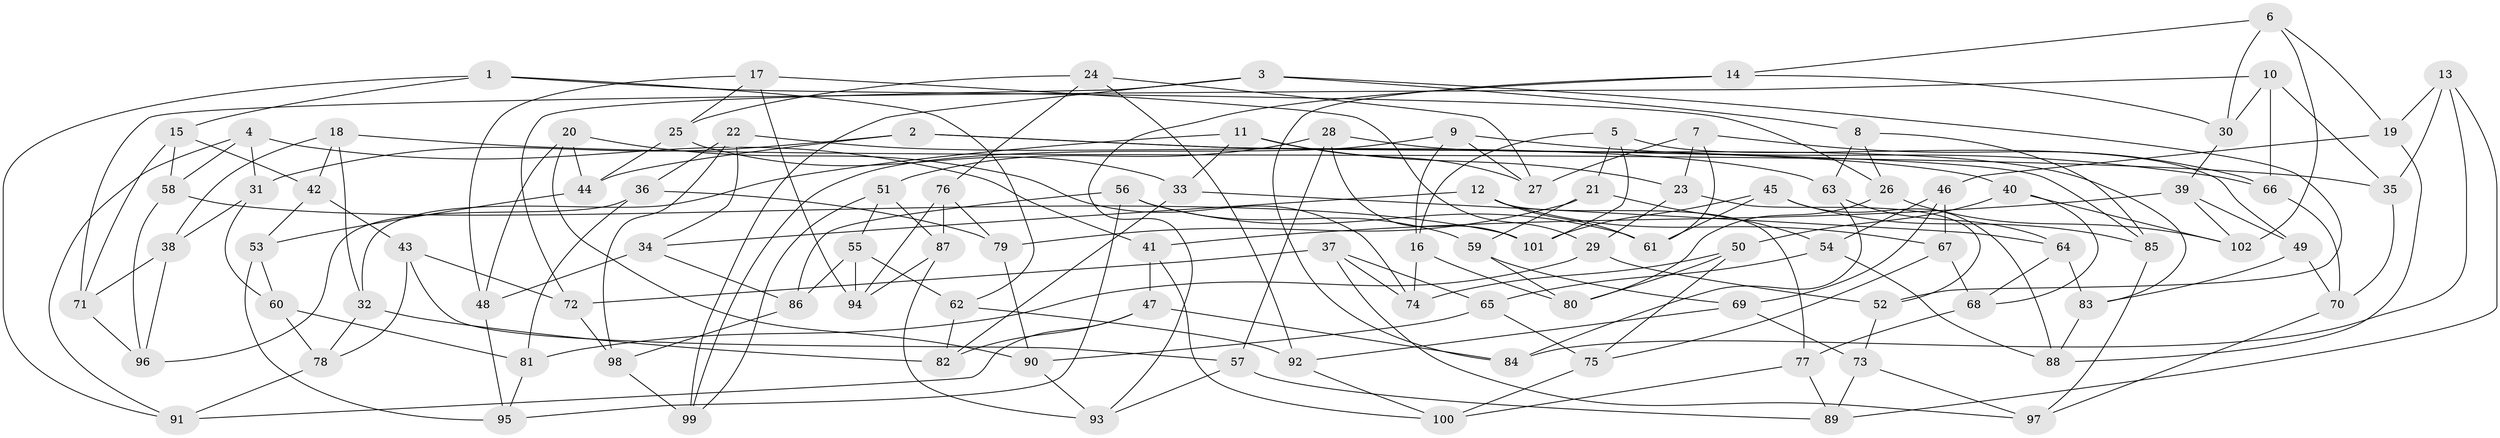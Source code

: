 // coarse degree distribution, {4: 0.40625, 6: 0.5625, 5: 0.03125}
// Generated by graph-tools (version 1.1) at 2025/24/03/03/25 07:24:28]
// undirected, 102 vertices, 204 edges
graph export_dot {
graph [start="1"]
  node [color=gray90,style=filled];
  1;
  2;
  3;
  4;
  5;
  6;
  7;
  8;
  9;
  10;
  11;
  12;
  13;
  14;
  15;
  16;
  17;
  18;
  19;
  20;
  21;
  22;
  23;
  24;
  25;
  26;
  27;
  28;
  29;
  30;
  31;
  32;
  33;
  34;
  35;
  36;
  37;
  38;
  39;
  40;
  41;
  42;
  43;
  44;
  45;
  46;
  47;
  48;
  49;
  50;
  51;
  52;
  53;
  54;
  55;
  56;
  57;
  58;
  59;
  60;
  61;
  62;
  63;
  64;
  65;
  66;
  67;
  68;
  69;
  70;
  71;
  72;
  73;
  74;
  75;
  76;
  77;
  78;
  79;
  80;
  81;
  82;
  83;
  84;
  85;
  86;
  87;
  88;
  89;
  90;
  91;
  92;
  93;
  94;
  95;
  96;
  97;
  98;
  99;
  100;
  101;
  102;
  1 -- 15;
  1 -- 62;
  1 -- 26;
  1 -- 91;
  2 -- 40;
  2 -- 44;
  2 -- 85;
  2 -- 31;
  3 -- 52;
  3 -- 72;
  3 -- 99;
  3 -- 8;
  4 -- 91;
  4 -- 41;
  4 -- 58;
  4 -- 31;
  5 -- 16;
  5 -- 101;
  5 -- 21;
  5 -- 49;
  6 -- 19;
  6 -- 14;
  6 -- 30;
  6 -- 102;
  7 -- 23;
  7 -- 66;
  7 -- 61;
  7 -- 27;
  8 -- 85;
  8 -- 63;
  8 -- 26;
  9 -- 99;
  9 -- 16;
  9 -- 66;
  9 -- 27;
  10 -- 71;
  10 -- 35;
  10 -- 30;
  10 -- 66;
  11 -- 27;
  11 -- 33;
  11 -- 23;
  11 -- 32;
  12 -- 61;
  12 -- 77;
  12 -- 34;
  12 -- 67;
  13 -- 84;
  13 -- 89;
  13 -- 19;
  13 -- 35;
  14 -- 93;
  14 -- 30;
  14 -- 84;
  15 -- 42;
  15 -- 58;
  15 -- 71;
  16 -- 74;
  16 -- 80;
  17 -- 25;
  17 -- 48;
  17 -- 94;
  17 -- 29;
  18 -- 32;
  18 -- 38;
  18 -- 35;
  18 -- 42;
  19 -- 88;
  19 -- 46;
  20 -- 48;
  20 -- 74;
  20 -- 90;
  20 -- 44;
  21 -- 59;
  21 -- 79;
  21 -- 54;
  22 -- 63;
  22 -- 98;
  22 -- 34;
  22 -- 36;
  23 -- 52;
  23 -- 29;
  24 -- 76;
  24 -- 25;
  24 -- 27;
  24 -- 92;
  25 -- 33;
  25 -- 44;
  26 -- 102;
  26 -- 80;
  28 -- 51;
  28 -- 57;
  28 -- 83;
  28 -- 101;
  29 -- 52;
  29 -- 81;
  30 -- 39;
  31 -- 60;
  31 -- 38;
  32 -- 82;
  32 -- 78;
  33 -- 64;
  33 -- 82;
  34 -- 48;
  34 -- 86;
  35 -- 70;
  36 -- 81;
  36 -- 96;
  36 -- 79;
  37 -- 74;
  37 -- 65;
  37 -- 97;
  37 -- 72;
  38 -- 71;
  38 -- 96;
  39 -- 41;
  39 -- 49;
  39 -- 102;
  40 -- 50;
  40 -- 102;
  40 -- 68;
  41 -- 100;
  41 -- 47;
  42 -- 53;
  42 -- 43;
  43 -- 57;
  43 -- 78;
  43 -- 72;
  44 -- 53;
  45 -- 88;
  45 -- 101;
  45 -- 85;
  45 -- 61;
  46 -- 69;
  46 -- 54;
  46 -- 67;
  47 -- 91;
  47 -- 84;
  47 -- 82;
  48 -- 95;
  49 -- 83;
  49 -- 70;
  50 -- 74;
  50 -- 80;
  50 -- 75;
  51 -- 87;
  51 -- 99;
  51 -- 55;
  52 -- 73;
  53 -- 95;
  53 -- 60;
  54 -- 65;
  54 -- 88;
  55 -- 94;
  55 -- 86;
  55 -- 62;
  56 -- 61;
  56 -- 86;
  56 -- 95;
  56 -- 59;
  57 -- 93;
  57 -- 89;
  58 -- 101;
  58 -- 96;
  59 -- 69;
  59 -- 80;
  60 -- 78;
  60 -- 81;
  62 -- 92;
  62 -- 82;
  63 -- 64;
  63 -- 84;
  64 -- 68;
  64 -- 83;
  65 -- 75;
  65 -- 90;
  66 -- 70;
  67 -- 75;
  67 -- 68;
  68 -- 77;
  69 -- 92;
  69 -- 73;
  70 -- 97;
  71 -- 96;
  72 -- 98;
  73 -- 97;
  73 -- 89;
  75 -- 100;
  76 -- 94;
  76 -- 87;
  76 -- 79;
  77 -- 100;
  77 -- 89;
  78 -- 91;
  79 -- 90;
  81 -- 95;
  83 -- 88;
  85 -- 97;
  86 -- 98;
  87 -- 93;
  87 -- 94;
  90 -- 93;
  92 -- 100;
  98 -- 99;
}

